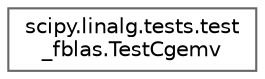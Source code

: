 digraph "Graphical Class Hierarchy"
{
 // LATEX_PDF_SIZE
  bgcolor="transparent";
  edge [fontname=Helvetica,fontsize=10,labelfontname=Helvetica,labelfontsize=10];
  node [fontname=Helvetica,fontsize=10,shape=box,height=0.2,width=0.4];
  rankdir="LR";
  Node0 [id="Node000000",label="scipy.linalg.tests.test\l_fblas.TestCgemv",height=0.2,width=0.4,color="grey40", fillcolor="white", style="filled",URL="$d1/dd3/classscipy_1_1linalg_1_1tests_1_1test__fblas_1_1TestCgemv.html",tooltip=" "];
}
